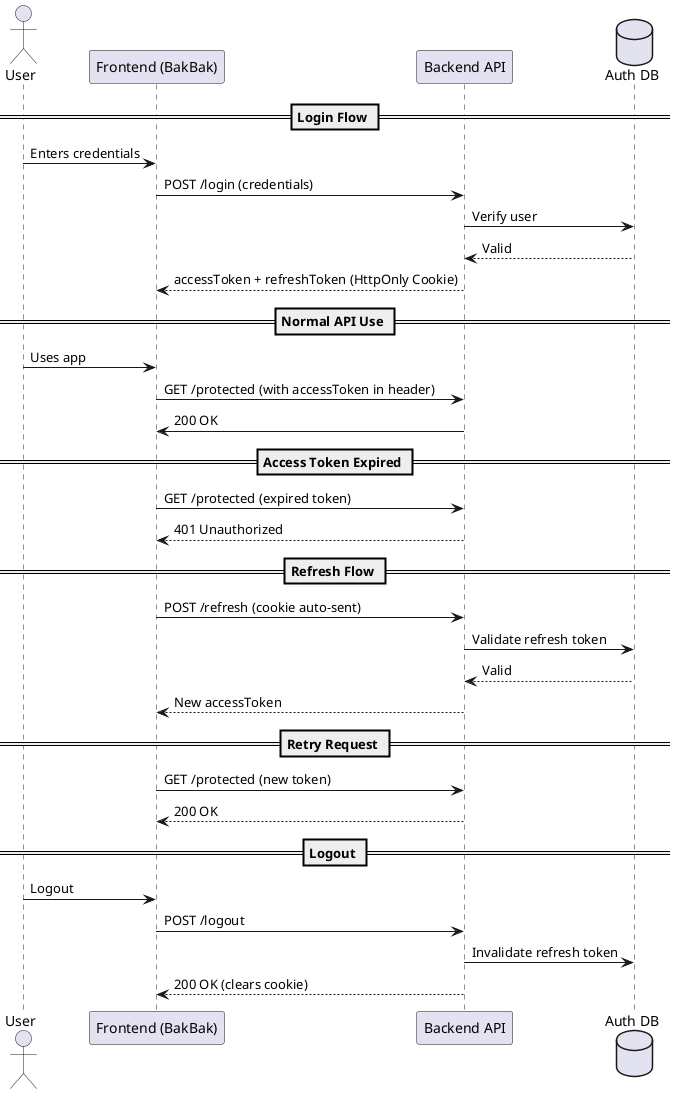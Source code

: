 @startuml
actor User
participant "Frontend (BakBak)" as FE
participant "Backend API" as BE
database "Auth DB" as DB

== Login Flow ==
User -> FE : Enters credentials
FE -> BE : POST /login (credentials)
BE -> DB : Verify user
DB --> BE : Valid
BE --> FE : accessToken + refreshToken (HttpOnly Cookie)

== Normal API Use ==
User -> FE : Uses app
FE -> BE : GET /protected (with accessToken in header)
BE -> FE : 200 OK

== Access Token Expired ==
FE -> BE : GET /protected (expired token)
BE --> FE : 401 Unauthorized

== Refresh Flow ==
FE -> BE : POST /refresh (cookie auto-sent)
BE -> DB : Validate refresh token
DB --> BE : Valid
BE --> FE : New accessToken

== Retry Request ==
FE -> BE : GET /protected (new token)
BE --> FE : 200 OK

== Logout ==
User -> FE : Logout
FE -> BE : POST /logout
BE -> DB : Invalidate refresh token
BE --> FE : 200 OK (clears cookie)
@enduml
